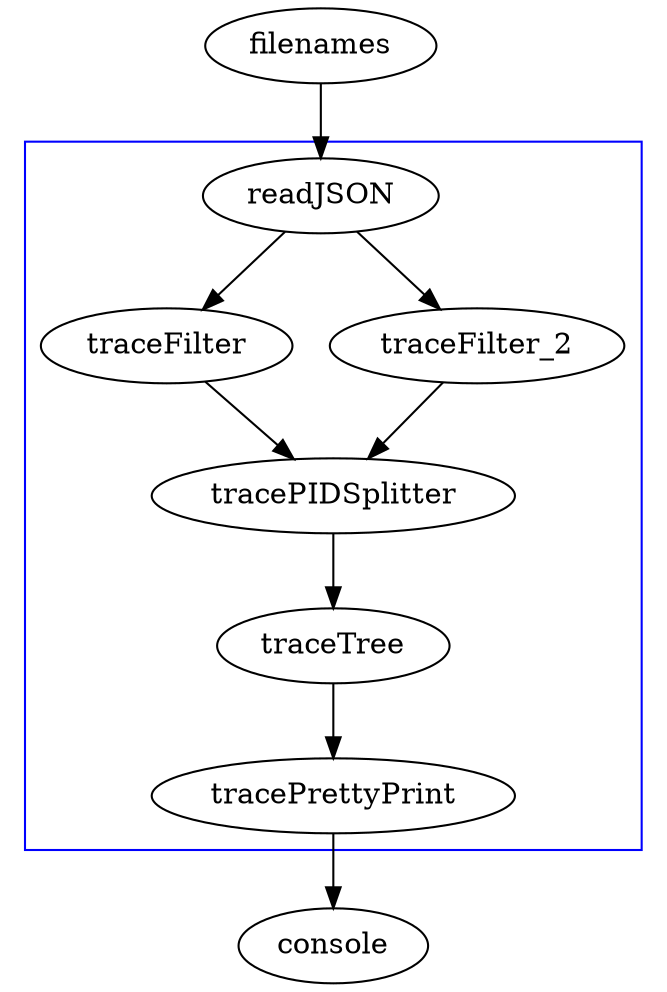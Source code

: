 digraph trace {

  subgraph cluster0 {
    readJSON -> {traceFilter_1; traceFilter_2} -> tracePIDSplitter -> traceTree -> tracePrettyPrint;
    color=blue;
  }

  filenames -> readJSON;
  tracePrettyPrint -> console;

  filenames [RE="*.trace.json"];

  traceFilter_1 [label="traceFilter", traceEvents="['Document::updateStyle','V8.Execute','CSSParserImpl::parseStyleSheet']"];
  traceFilter_2 [stage="traceFilter"];

  tracePrettyPrint [showTrace="false"];
}
